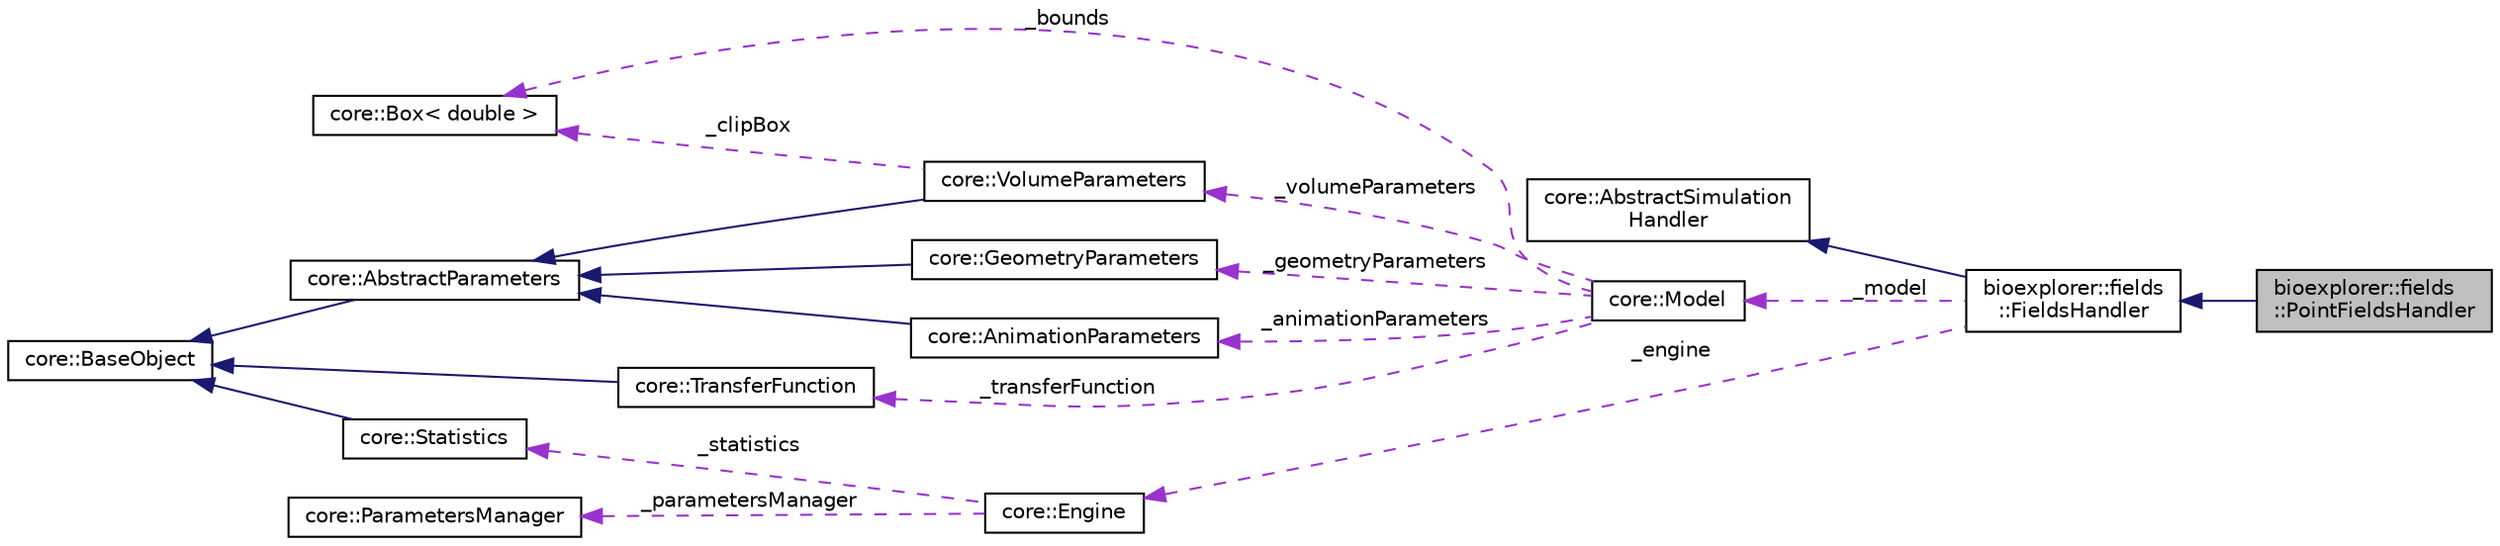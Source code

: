 digraph "bioexplorer::fields::PointFieldsHandler"
{
 // LATEX_PDF_SIZE
  edge [fontname="Helvetica",fontsize="10",labelfontname="Helvetica",labelfontsize="10"];
  node [fontname="Helvetica",fontsize="10",shape=record];
  rankdir="LR";
  Node1 [label="bioexplorer::fields\l::PointFieldsHandler",height=0.2,width=0.4,color="black", fillcolor="grey75", style="filled", fontcolor="black",tooltip="The PointFieldsHandler class handles electro-magnetic fields data structures."];
  Node2 -> Node1 [dir="back",color="midnightblue",fontsize="10",style="solid",fontname="Helvetica"];
  Node2 [label="bioexplorer::fields\l::FieldsHandler",height=0.2,width=0.4,color="black", fillcolor="white", style="filled",URL="$d9/d6e/classbioexplorer_1_1fields_1_1FieldsHandler.html",tooltip="The FieldsHandler class handles electro-magnetic fields data structures."];
  Node3 -> Node2 [dir="back",color="midnightblue",fontsize="10",style="solid",fontname="Helvetica"];
  Node3 [label="core::AbstractSimulation\lHandler",height=0.2,width=0.4,color="black", fillcolor="white", style="filled",URL="$d5/d65/classcore_1_1AbstractSimulationHandler.html",tooltip="The AbstractSimulationHandler class handles simulation frames for the current circuit."];
  Node4 -> Node2 [dir="back",color="darkorchid3",fontsize="10",style="dashed",label=" _model" ,fontname="Helvetica"];
  Node4 [label="core::Model",height=0.2,width=0.4,color="black", fillcolor="white", style="filled",URL="$d1/d11/classcore_1_1Model.html",tooltip="The abstract Model class holds the geometry attached to an asset of the scene (mesh,..."];
  Node5 -> Node4 [dir="back",color="darkorchid3",fontsize="10",style="dashed",label=" _geometryParameters" ,fontname="Helvetica"];
  Node5 [label="core::GeometryParameters",height=0.2,width=0.4,color="black", fillcolor="white", style="filled",URL="$d8/d43/classcore_1_1GeometryParameters.html",tooltip=" "];
  Node6 -> Node5 [dir="back",color="midnightblue",fontsize="10",style="solid",fontname="Helvetica"];
  Node6 [label="core::AbstractParameters",height=0.2,width=0.4,color="black", fillcolor="white", style="filled",URL="$da/dda/classcore_1_1AbstractParameters.html",tooltip=" "];
  Node7 -> Node6 [dir="back",color="midnightblue",fontsize="10",style="solid",fontname="Helvetica"];
  Node7 [label="core::BaseObject",height=0.2,width=0.4,color="black", fillcolor="white", style="filled",URL="$d1/dc6/classcore_1_1BaseObject.html",tooltip=" "];
  Node8 -> Node4 [dir="back",color="darkorchid3",fontsize="10",style="dashed",label=" _volumeParameters" ,fontname="Helvetica"];
  Node8 [label="core::VolumeParameters",height=0.2,width=0.4,color="black", fillcolor="white", style="filled",URL="$df/da5/classcore_1_1VolumeParameters.html",tooltip=" "];
  Node6 -> Node8 [dir="back",color="midnightblue",fontsize="10",style="solid",fontname="Helvetica"];
  Node9 -> Node8 [dir="back",color="darkorchid3",fontsize="10",style="dashed",label=" _clipBox" ,fontname="Helvetica"];
  Node9 [label="core::Box\< double \>",height=0.2,width=0.4,color="black", fillcolor="white", style="filled",URL="$df/d44/classcore_1_1Box.html",tooltip=" "];
  Node10 -> Node4 [dir="back",color="darkorchid3",fontsize="10",style="dashed",label=" _transferFunction" ,fontname="Helvetica"];
  Node10 [label="core::TransferFunction",height=0.2,width=0.4,color="black", fillcolor="white", style="filled",URL="$d3/ded/classcore_1_1TransferFunction.html",tooltip=" "];
  Node7 -> Node10 [dir="back",color="midnightblue",fontsize="10",style="solid",fontname="Helvetica"];
  Node11 -> Node4 [dir="back",color="darkorchid3",fontsize="10",style="dashed",label=" _animationParameters" ,fontname="Helvetica"];
  Node11 [label="core::AnimationParameters",height=0.2,width=0.4,color="black", fillcolor="white", style="filled",URL="$d4/dfb/classcore_1_1AnimationParameters.html",tooltip=" "];
  Node6 -> Node11 [dir="back",color="midnightblue",fontsize="10",style="solid",fontname="Helvetica"];
  Node9 -> Node4 [dir="back",color="darkorchid3",fontsize="10",style="dashed",label=" _bounds" ,fontname="Helvetica"];
  Node12 -> Node2 [dir="back",color="darkorchid3",fontsize="10",style="dashed",label=" _engine" ,fontname="Helvetica"];
  Node12 [label="core::Engine",height=0.2,width=0.4,color="black", fillcolor="white", style="filled",URL="$d8/dab/classcore_1_1Engine.html",tooltip="Provides an abstract implementation of a ray-tracing engine."];
  Node13 -> Node12 [dir="back",color="darkorchid3",fontsize="10",style="dashed",label=" _parametersManager" ,fontname="Helvetica"];
  Node13 [label="core::ParametersManager",height=0.2,width=0.4,color="black", fillcolor="white", style="filled",URL="$dc/d04/classcore_1_1ParametersManager.html",tooltip=" "];
  Node14 -> Node12 [dir="back",color="darkorchid3",fontsize="10",style="dashed",label=" _statistics" ,fontname="Helvetica"];
  Node14 [label="core::Statistics",height=0.2,width=0.4,color="black", fillcolor="white", style="filled",URL="$d6/d7e/classcore_1_1Statistics.html",tooltip=" "];
  Node7 -> Node14 [dir="back",color="midnightblue",fontsize="10",style="solid",fontname="Helvetica"];
}
